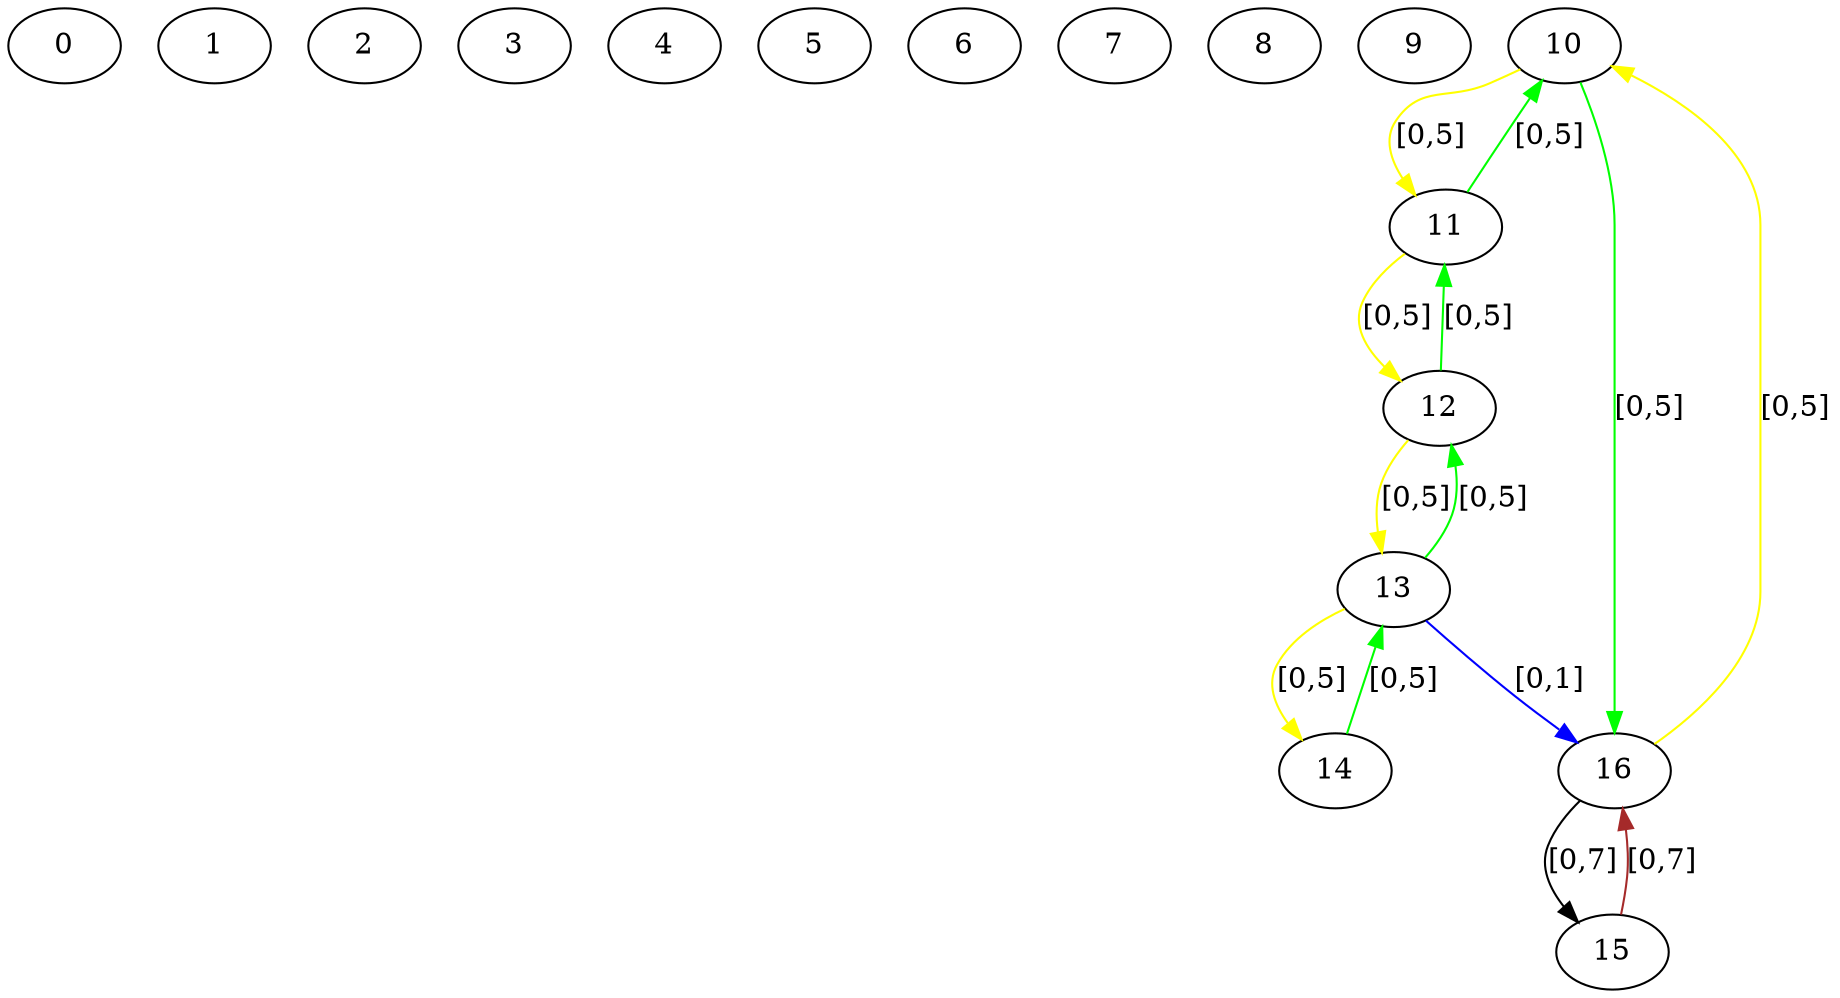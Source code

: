 digraph  {
0 [label=0];
1 [label=1];
2 [label=2];
3 [label=3];
4 [label=4];
5 [label=5];
6 [label=6];
7 [label=7];
8 [label=8];
9 [label=9];
10 [label=10];
11 [label=11];
12 [label=12];
13 [label=13];
14 [label=14];
15 [label=15];
16 [label=16];
10 -> 16  [color=green, key=0, label="[0,5]"];
10 -> 11  [color=yellow, key=0, label="[0,5]"];
11 -> 10  [color=green, key=0, label="[0,5]"];
11 -> 12  [color=yellow, key=0, label="[0,5]"];
12 -> 11  [color=green, key=0, label="[0,5]"];
12 -> 13  [color=yellow, key=0, label="[0,5]"];
13 -> 16  [color=blue, key=0, label="[0,1]"];
13 -> 12  [color=green, key=0, label="[0,5]"];
13 -> 14  [color=yellow, key=0, label="[0,5]"];
14 -> 13  [color=green, key=0, label="[0,5]"];
15 -> 16  [color=brown, key=0, label="[0,7]"];
16 -> 10  [color=yellow, key=0, label="[0,5]"];
16 -> 15  [color=black, key=0, label="[0,7]"];
}
